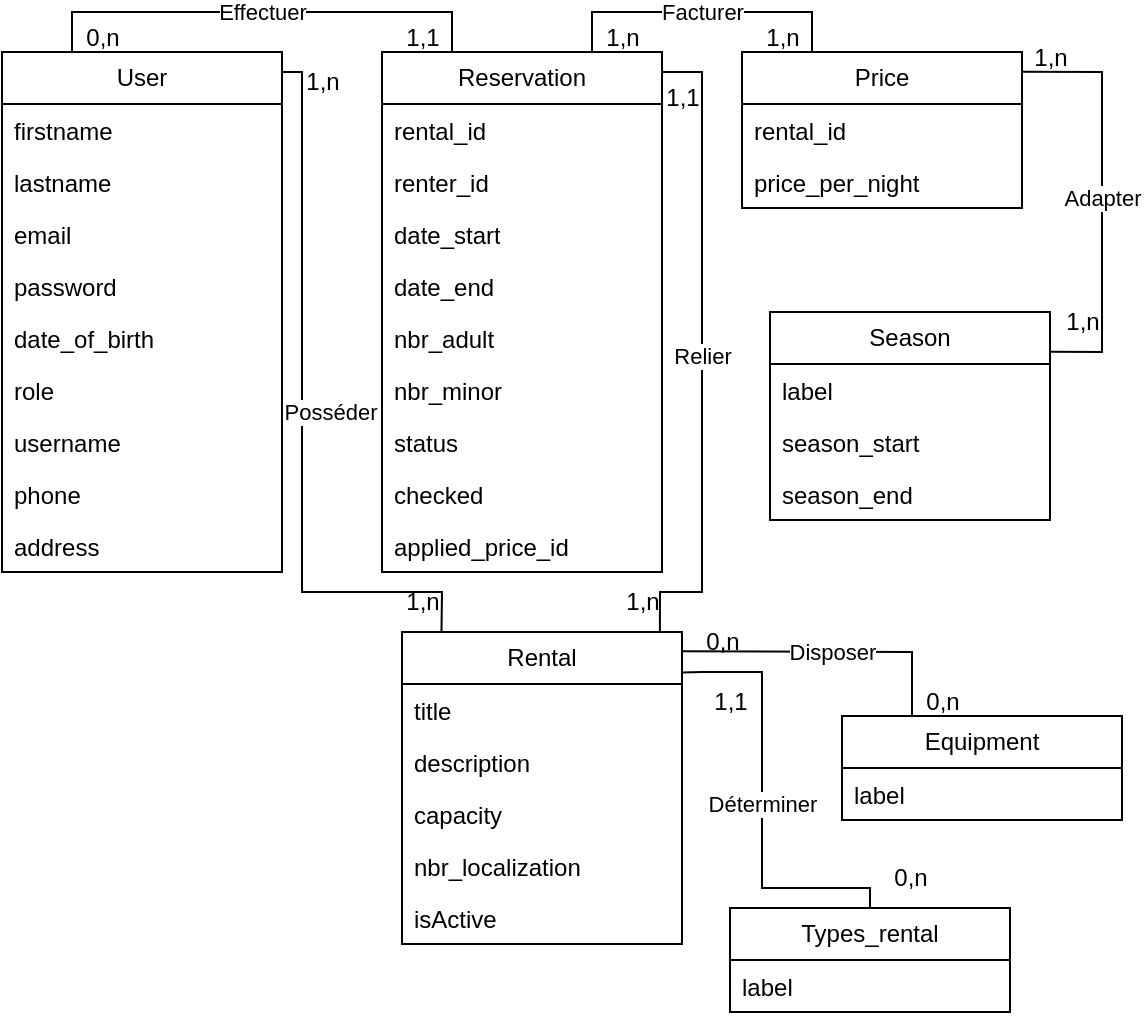 <mxfile version="26.0.11">
  <diagram name="Page-1" id="c394TahqnJZH6Vf2DxkL">
    <mxGraphModel dx="989" dy="525" grid="1" gridSize="10" guides="1" tooltips="1" connect="1" arrows="1" fold="1" page="1" pageScale="1" pageWidth="827" pageHeight="1169" math="0" shadow="0">
      <root>
        <mxCell id="0" />
        <mxCell id="1" parent="0" />
        <mxCell id="KslEX3aBoe71YTRa4qj4-4" value="&lt;span style=&quot;text-align: left;&quot;&gt;Types_rental&lt;/span&gt;" style="swimlane;fontStyle=0;childLayout=stackLayout;horizontal=1;startSize=26;fillColor=none;horizontalStack=0;resizeParent=1;resizeParentMax=0;resizeLast=0;collapsible=1;marginBottom=0;whiteSpace=wrap;html=1;" parent="1" vertex="1">
          <mxGeometry x="414" y="458" width="140" height="52" as="geometry" />
        </mxCell>
        <mxCell id="KslEX3aBoe71YTRa4qj4-7" value="label" style="text;strokeColor=none;fillColor=none;align=left;verticalAlign=top;spacingLeft=4;spacingRight=4;overflow=hidden;rotatable=0;points=[[0,0.5],[1,0.5]];portConstraint=eastwest;whiteSpace=wrap;html=1;" parent="KslEX3aBoe71YTRa4qj4-4" vertex="1">
          <mxGeometry y="26" width="140" height="26" as="geometry" />
        </mxCell>
        <mxCell id="KslEX3aBoe71YTRa4qj4-11" value="&lt;span style=&quot;text-align: left;&quot;&gt;Rental&lt;/span&gt;" style="swimlane;fontStyle=0;childLayout=stackLayout;horizontal=1;startSize=26;fillColor=none;horizontalStack=0;resizeParent=1;resizeParentMax=0;resizeLast=0;collapsible=1;marginBottom=0;whiteSpace=wrap;html=1;" parent="1" vertex="1">
          <mxGeometry x="250" y="320" width="140" height="156" as="geometry" />
        </mxCell>
        <mxCell id="KslEX3aBoe71YTRa4qj4-12" value="title" style="text;strokeColor=none;fillColor=none;align=left;verticalAlign=top;spacingLeft=4;spacingRight=4;overflow=hidden;rotatable=0;points=[[0,0.5],[1,0.5]];portConstraint=eastwest;whiteSpace=wrap;html=1;" parent="KslEX3aBoe71YTRa4qj4-11" vertex="1">
          <mxGeometry y="26" width="140" height="26" as="geometry" />
        </mxCell>
        <mxCell id="KslEX3aBoe71YTRa4qj4-14" value="description" style="text;strokeColor=none;fillColor=none;align=left;verticalAlign=top;spacingLeft=4;spacingRight=4;overflow=hidden;rotatable=0;points=[[0,0.5],[1,0.5]];portConstraint=eastwest;whiteSpace=wrap;html=1;" parent="KslEX3aBoe71YTRa4qj4-11" vertex="1">
          <mxGeometry y="52" width="140" height="26" as="geometry" />
        </mxCell>
        <mxCell id="KslEX3aBoe71YTRa4qj4-15" value="capacity" style="text;strokeColor=none;fillColor=none;align=left;verticalAlign=top;spacingLeft=4;spacingRight=4;overflow=hidden;rotatable=0;points=[[0,0.5],[1,0.5]];portConstraint=eastwest;whiteSpace=wrap;html=1;" parent="KslEX3aBoe71YTRa4qj4-11" vertex="1">
          <mxGeometry y="78" width="140" height="26" as="geometry" />
        </mxCell>
        <mxCell id="KslEX3aBoe71YTRa4qj4-16" value="nbr_localization" style="text;strokeColor=none;fillColor=none;align=left;verticalAlign=top;spacingLeft=4;spacingRight=4;overflow=hidden;rotatable=0;points=[[0,0.5],[1,0.5]];portConstraint=eastwest;whiteSpace=wrap;html=1;" parent="KslEX3aBoe71YTRa4qj4-11" vertex="1">
          <mxGeometry y="104" width="140" height="26" as="geometry" />
        </mxCell>
        <mxCell id="KslEX3aBoe71YTRa4qj4-18" value="isActive" style="text;strokeColor=none;fillColor=none;align=left;verticalAlign=top;spacingLeft=4;spacingRight=4;overflow=hidden;rotatable=0;points=[[0,0.5],[1,0.5]];portConstraint=eastwest;whiteSpace=wrap;html=1;" parent="KslEX3aBoe71YTRa4qj4-11" vertex="1">
          <mxGeometry y="130" width="140" height="26" as="geometry" />
        </mxCell>
        <mxCell id="KslEX3aBoe71YTRa4qj4-20" value="&lt;span style=&quot;text-align: left;&quot;&gt;Price&lt;/span&gt;" style="swimlane;fontStyle=0;childLayout=stackLayout;horizontal=1;startSize=26;fillColor=none;horizontalStack=0;resizeParent=1;resizeParentMax=0;resizeLast=0;collapsible=1;marginBottom=0;whiteSpace=wrap;html=1;" parent="1" vertex="1">
          <mxGeometry x="420" y="30" width="140" height="78" as="geometry" />
        </mxCell>
        <mxCell id="KslEX3aBoe71YTRa4qj4-21" value="rental_id" style="text;strokeColor=none;fillColor=none;align=left;verticalAlign=top;spacingLeft=4;spacingRight=4;overflow=hidden;rotatable=0;points=[[0,0.5],[1,0.5]];portConstraint=eastwest;whiteSpace=wrap;html=1;" parent="KslEX3aBoe71YTRa4qj4-20" vertex="1">
          <mxGeometry y="26" width="140" height="26" as="geometry" />
        </mxCell>
        <mxCell id="KslEX3aBoe71YTRa4qj4-23" value="price_per_night" style="text;strokeColor=none;fillColor=none;align=left;verticalAlign=top;spacingLeft=4;spacingRight=4;overflow=hidden;rotatable=0;points=[[0,0.5],[1,0.5]];portConstraint=eastwest;whiteSpace=wrap;html=1;" parent="KslEX3aBoe71YTRa4qj4-20" vertex="1">
          <mxGeometry y="52" width="140" height="26" as="geometry" />
        </mxCell>
        <mxCell id="KslEX3aBoe71YTRa4qj4-27" value="&lt;span style=&quot;text-align: left;&quot;&gt;User&lt;/span&gt;" style="swimlane;fontStyle=0;childLayout=stackLayout;horizontal=1;startSize=26;fillColor=none;horizontalStack=0;resizeParent=1;resizeParentMax=0;resizeLast=0;collapsible=1;marginBottom=0;whiteSpace=wrap;html=1;" parent="1" vertex="1">
          <mxGeometry x="50" y="30" width="140" height="260" as="geometry" />
        </mxCell>
        <mxCell id="KslEX3aBoe71YTRa4qj4-28" value="firstname" style="text;strokeColor=none;fillColor=none;align=left;verticalAlign=top;spacingLeft=4;spacingRight=4;overflow=hidden;rotatable=0;points=[[0,0.5],[1,0.5]];portConstraint=eastwest;whiteSpace=wrap;html=1;" parent="KslEX3aBoe71YTRa4qj4-27" vertex="1">
          <mxGeometry y="26" width="140" height="26" as="geometry" />
        </mxCell>
        <mxCell id="KslEX3aBoe71YTRa4qj4-29" value="lastname" style="text;strokeColor=none;fillColor=none;align=left;verticalAlign=top;spacingLeft=4;spacingRight=4;overflow=hidden;rotatable=0;points=[[0,0.5],[1,0.5]];portConstraint=eastwest;whiteSpace=wrap;html=1;" parent="KslEX3aBoe71YTRa4qj4-27" vertex="1">
          <mxGeometry y="52" width="140" height="26" as="geometry" />
        </mxCell>
        <mxCell id="KslEX3aBoe71YTRa4qj4-30" value="email" style="text;strokeColor=none;fillColor=none;align=left;verticalAlign=top;spacingLeft=4;spacingRight=4;overflow=hidden;rotatable=0;points=[[0,0.5],[1,0.5]];portConstraint=eastwest;whiteSpace=wrap;html=1;" parent="KslEX3aBoe71YTRa4qj4-27" vertex="1">
          <mxGeometry y="78" width="140" height="26" as="geometry" />
        </mxCell>
        <mxCell id="KslEX3aBoe71YTRa4qj4-31" value="password" style="text;strokeColor=none;fillColor=none;align=left;verticalAlign=top;spacingLeft=4;spacingRight=4;overflow=hidden;rotatable=0;points=[[0,0.5],[1,0.5]];portConstraint=eastwest;whiteSpace=wrap;html=1;" parent="KslEX3aBoe71YTRa4qj4-27" vertex="1">
          <mxGeometry y="104" width="140" height="26" as="geometry" />
        </mxCell>
        <mxCell id="KslEX3aBoe71YTRa4qj4-32" value="date_of_birth" style="text;strokeColor=none;fillColor=none;align=left;verticalAlign=top;spacingLeft=4;spacingRight=4;overflow=hidden;rotatable=0;points=[[0,0.5],[1,0.5]];portConstraint=eastwest;whiteSpace=wrap;html=1;" parent="KslEX3aBoe71YTRa4qj4-27" vertex="1">
          <mxGeometry y="130" width="140" height="26" as="geometry" />
        </mxCell>
        <mxCell id="KslEX3aBoe71YTRa4qj4-33" value="role" style="text;strokeColor=none;fillColor=none;align=left;verticalAlign=top;spacingLeft=4;spacingRight=4;overflow=hidden;rotatable=0;points=[[0,0.5],[1,0.5]];portConstraint=eastwest;whiteSpace=wrap;html=1;" parent="KslEX3aBoe71YTRa4qj4-27" vertex="1">
          <mxGeometry y="156" width="140" height="26" as="geometry" />
        </mxCell>
        <mxCell id="KslEX3aBoe71YTRa4qj4-34" value="username" style="text;strokeColor=none;fillColor=none;align=left;verticalAlign=top;spacingLeft=4;spacingRight=4;overflow=hidden;rotatable=0;points=[[0,0.5],[1,0.5]];portConstraint=eastwest;whiteSpace=wrap;html=1;" parent="KslEX3aBoe71YTRa4qj4-27" vertex="1">
          <mxGeometry y="182" width="140" height="26" as="geometry" />
        </mxCell>
        <mxCell id="KslEX3aBoe71YTRa4qj4-35" value="phone" style="text;strokeColor=none;fillColor=none;align=left;verticalAlign=top;spacingLeft=4;spacingRight=4;overflow=hidden;rotatable=0;points=[[0,0.5],[1,0.5]];portConstraint=eastwest;whiteSpace=wrap;html=1;" parent="KslEX3aBoe71YTRa4qj4-27" vertex="1">
          <mxGeometry y="208" width="140" height="26" as="geometry" />
        </mxCell>
        <mxCell id="KslEX3aBoe71YTRa4qj4-36" value="address" style="text;strokeColor=none;fillColor=none;align=left;verticalAlign=top;spacingLeft=4;spacingRight=4;overflow=hidden;rotatable=0;points=[[0,0.5],[1,0.5]];portConstraint=eastwest;whiteSpace=wrap;html=1;" parent="KslEX3aBoe71YTRa4qj4-27" vertex="1">
          <mxGeometry y="234" width="140" height="26" as="geometry" />
        </mxCell>
        <mxCell id="KslEX3aBoe71YTRa4qj4-37" value="&lt;span style=&quot;text-align: left;&quot;&gt;Reservation&lt;/span&gt;" style="swimlane;fontStyle=0;childLayout=stackLayout;horizontal=1;startSize=26;fillColor=none;horizontalStack=0;resizeParent=1;resizeParentMax=0;resizeLast=0;collapsible=1;marginBottom=0;whiteSpace=wrap;html=1;" parent="1" vertex="1">
          <mxGeometry x="240" y="30" width="140" height="260" as="geometry" />
        </mxCell>
        <mxCell id="KslEX3aBoe71YTRa4qj4-38" value="rental_id" style="text;strokeColor=none;fillColor=none;align=left;verticalAlign=top;spacingLeft=4;spacingRight=4;overflow=hidden;rotatable=0;points=[[0,0.5],[1,0.5]];portConstraint=eastwest;whiteSpace=wrap;html=1;" parent="KslEX3aBoe71YTRa4qj4-37" vertex="1">
          <mxGeometry y="26" width="140" height="26" as="geometry" />
        </mxCell>
        <mxCell id="KslEX3aBoe71YTRa4qj4-39" value="renter_id" style="text;strokeColor=none;fillColor=none;align=left;verticalAlign=top;spacingLeft=4;spacingRight=4;overflow=hidden;rotatable=0;points=[[0,0.5],[1,0.5]];portConstraint=eastwest;whiteSpace=wrap;html=1;" parent="KslEX3aBoe71YTRa4qj4-37" vertex="1">
          <mxGeometry y="52" width="140" height="26" as="geometry" />
        </mxCell>
        <mxCell id="KslEX3aBoe71YTRa4qj4-40" value="date_start" style="text;strokeColor=none;fillColor=none;align=left;verticalAlign=top;spacingLeft=4;spacingRight=4;overflow=hidden;rotatable=0;points=[[0,0.5],[1,0.5]];portConstraint=eastwest;whiteSpace=wrap;html=1;" parent="KslEX3aBoe71YTRa4qj4-37" vertex="1">
          <mxGeometry y="78" width="140" height="26" as="geometry" />
        </mxCell>
        <mxCell id="KslEX3aBoe71YTRa4qj4-41" value="date_end" style="text;strokeColor=none;fillColor=none;align=left;verticalAlign=top;spacingLeft=4;spacingRight=4;overflow=hidden;rotatable=0;points=[[0,0.5],[1,0.5]];portConstraint=eastwest;whiteSpace=wrap;html=1;" parent="KslEX3aBoe71YTRa4qj4-37" vertex="1">
          <mxGeometry y="104" width="140" height="26" as="geometry" />
        </mxCell>
        <mxCell id="KslEX3aBoe71YTRa4qj4-42" value="nbr_adult" style="text;strokeColor=none;fillColor=none;align=left;verticalAlign=top;spacingLeft=4;spacingRight=4;overflow=hidden;rotatable=0;points=[[0,0.5],[1,0.5]];portConstraint=eastwest;whiteSpace=wrap;html=1;" parent="KslEX3aBoe71YTRa4qj4-37" vertex="1">
          <mxGeometry y="130" width="140" height="26" as="geometry" />
        </mxCell>
        <mxCell id="KslEX3aBoe71YTRa4qj4-43" value="nbr_minor" style="text;strokeColor=none;fillColor=none;align=left;verticalAlign=top;spacingLeft=4;spacingRight=4;overflow=hidden;rotatable=0;points=[[0,0.5],[1,0.5]];portConstraint=eastwest;whiteSpace=wrap;html=1;" parent="KslEX3aBoe71YTRa4qj4-37" vertex="1">
          <mxGeometry y="156" width="140" height="26" as="geometry" />
        </mxCell>
        <mxCell id="KslEX3aBoe71YTRa4qj4-44" value="status" style="text;strokeColor=none;fillColor=none;align=left;verticalAlign=top;spacingLeft=4;spacingRight=4;overflow=hidden;rotatable=0;points=[[0,0.5],[1,0.5]];portConstraint=eastwest;whiteSpace=wrap;html=1;" parent="KslEX3aBoe71YTRa4qj4-37" vertex="1">
          <mxGeometry y="182" width="140" height="26" as="geometry" />
        </mxCell>
        <mxCell id="KslEX3aBoe71YTRa4qj4-45" value="checked" style="text;strokeColor=none;fillColor=none;align=left;verticalAlign=top;spacingLeft=4;spacingRight=4;overflow=hidden;rotatable=0;points=[[0,0.5],[1,0.5]];portConstraint=eastwest;whiteSpace=wrap;html=1;" parent="KslEX3aBoe71YTRa4qj4-37" vertex="1">
          <mxGeometry y="208" width="140" height="26" as="geometry" />
        </mxCell>
        <mxCell id="kpTzGPzJomDM3rRYmNFj-2" value="applied_price_id" style="text;strokeColor=none;fillColor=none;align=left;verticalAlign=top;spacingLeft=4;spacingRight=4;overflow=hidden;rotatable=0;points=[[0,0.5],[1,0.5]];portConstraint=eastwest;whiteSpace=wrap;html=1;" vertex="1" parent="KslEX3aBoe71YTRa4qj4-37">
          <mxGeometry y="234" width="140" height="26" as="geometry" />
        </mxCell>
        <mxCell id="KslEX3aBoe71YTRa4qj4-47" value="&lt;span style=&quot;text-align: left;&quot;&gt;Season&lt;/span&gt;" style="swimlane;fontStyle=0;childLayout=stackLayout;horizontal=1;startSize=26;fillColor=none;horizontalStack=0;resizeParent=1;resizeParentMax=0;resizeLast=0;collapsible=1;marginBottom=0;whiteSpace=wrap;html=1;" parent="1" vertex="1">
          <mxGeometry x="434" y="160" width="140" height="104" as="geometry" />
        </mxCell>
        <mxCell id="KslEX3aBoe71YTRa4qj4-48" value="label" style="text;strokeColor=none;fillColor=none;align=left;verticalAlign=top;spacingLeft=4;spacingRight=4;overflow=hidden;rotatable=0;points=[[0,0.5],[1,0.5]];portConstraint=eastwest;whiteSpace=wrap;html=1;" parent="KslEX3aBoe71YTRa4qj4-47" vertex="1">
          <mxGeometry y="26" width="140" height="26" as="geometry" />
        </mxCell>
        <mxCell id="KslEX3aBoe71YTRa4qj4-49" value="season_start" style="text;strokeColor=none;fillColor=none;align=left;verticalAlign=top;spacingLeft=4;spacingRight=4;overflow=hidden;rotatable=0;points=[[0,0.5],[1,0.5]];portConstraint=eastwest;whiteSpace=wrap;html=1;" parent="KslEX3aBoe71YTRa4qj4-47" vertex="1">
          <mxGeometry y="52" width="140" height="26" as="geometry" />
        </mxCell>
        <mxCell id="KslEX3aBoe71YTRa4qj4-50" value="season_end" style="text;strokeColor=none;fillColor=none;align=left;verticalAlign=top;spacingLeft=4;spacingRight=4;overflow=hidden;rotatable=0;points=[[0,0.5],[1,0.5]];portConstraint=eastwest;whiteSpace=wrap;html=1;" parent="KslEX3aBoe71YTRa4qj4-47" vertex="1">
          <mxGeometry y="78" width="140" height="26" as="geometry" />
        </mxCell>
        <mxCell id="KslEX3aBoe71YTRa4qj4-56" value="&lt;span style=&quot;text-align: left;&quot;&gt;Equipment&lt;/span&gt;" style="swimlane;fontStyle=0;childLayout=stackLayout;horizontal=1;startSize=26;fillColor=none;horizontalStack=0;resizeParent=1;resizeParentMax=0;resizeLast=0;collapsible=1;marginBottom=0;whiteSpace=wrap;html=1;" parent="1" vertex="1">
          <mxGeometry x="470" y="362" width="140" height="52" as="geometry" />
        </mxCell>
        <mxCell id="KslEX3aBoe71YTRa4qj4-57" value="label" style="text;strokeColor=none;fillColor=none;align=left;verticalAlign=top;spacingLeft=4;spacingRight=4;overflow=hidden;rotatable=0;points=[[0,0.5],[1,0.5]];portConstraint=eastwest;whiteSpace=wrap;html=1;" parent="KslEX3aBoe71YTRa4qj4-56" vertex="1">
          <mxGeometry y="26" width="140" height="26" as="geometry" />
        </mxCell>
        <mxCell id="mjj2ta2AXYqXHHgOmP91-1" value="" style="endArrow=none;html=1;rounded=0;endFill=0;entryX=0.25;entryY=0;entryDx=0;entryDy=0;exitX=0.25;exitY=0;exitDx=0;exitDy=0;" parent="1" source="KslEX3aBoe71YTRa4qj4-27" target="KslEX3aBoe71YTRa4qj4-37" edge="1">
          <mxGeometry relative="1" as="geometry">
            <mxPoint x="30" y="170" as="sourcePoint" />
            <mxPoint x="190" y="170" as="targetPoint" />
            <Array as="points">
              <mxPoint x="85" y="10" />
              <mxPoint x="275" y="10" />
            </Array>
          </mxGeometry>
        </mxCell>
        <mxCell id="mjj2ta2AXYqXHHgOmP91-2" value="Effectuer" style="edgeLabel;resizable=0;html=1;;align=center;verticalAlign=middle;" parent="mjj2ta2AXYqXHHgOmP91-1" connectable="0" vertex="1">
          <mxGeometry relative="1" as="geometry">
            <mxPoint as="offset" />
          </mxGeometry>
        </mxCell>
        <mxCell id="mjj2ta2AXYqXHHgOmP91-5" value="" style="endArrow=none;html=1;rounded=0;endFill=0;entryX=1.001;entryY=0.13;entryDx=0;entryDy=0;exitX=0.5;exitY=0;exitDx=0;exitDy=0;entryPerimeter=0;" parent="1" source="KslEX3aBoe71YTRa4qj4-4" target="KslEX3aBoe71YTRa4qj4-11" edge="1">
          <mxGeometry relative="1" as="geometry">
            <mxPoint x="79.5" y="258" as="sourcePoint" />
            <mxPoint x="390" y="463" as="targetPoint" />
            <Array as="points">
              <mxPoint x="484" y="448" />
              <mxPoint x="430" y="448" />
              <mxPoint x="430" y="340" />
              <mxPoint x="400" y="340" />
            </Array>
          </mxGeometry>
        </mxCell>
        <mxCell id="mjj2ta2AXYqXHHgOmP91-6" value="Déterminer" style="edgeLabel;resizable=0;html=1;;align=center;verticalAlign=middle;" parent="mjj2ta2AXYqXHHgOmP91-5" connectable="0" vertex="1">
          <mxGeometry relative="1" as="geometry" />
        </mxCell>
        <mxCell id="mjj2ta2AXYqXHHgOmP91-7" value="" style="endArrow=none;html=1;rounded=0;endFill=0;entryX=1.001;entryY=0.191;entryDx=0;entryDy=0;exitX=1.001;exitY=0.126;exitDx=0;exitDy=0;exitPerimeter=0;entryPerimeter=0;" parent="1" source="KslEX3aBoe71YTRa4qj4-20" target="KslEX3aBoe71YTRa4qj4-47" edge="1">
          <mxGeometry relative="1" as="geometry">
            <mxPoint x="590" y="144" as="sourcePoint" />
            <mxPoint x="665" y="144" as="targetPoint" />
            <Array as="points">
              <mxPoint x="600" y="40" />
              <mxPoint x="600" y="180" />
            </Array>
          </mxGeometry>
        </mxCell>
        <mxCell id="mjj2ta2AXYqXHHgOmP91-8" value="Adapter" style="edgeLabel;resizable=0;html=1;;align=center;verticalAlign=middle;" parent="mjj2ta2AXYqXHHgOmP91-7" connectable="0" vertex="1">
          <mxGeometry relative="1" as="geometry" />
        </mxCell>
        <mxCell id="mjj2ta2AXYqXHHgOmP91-9" value="" style="endArrow=none;html=1;rounded=0;endFill=0;entryX=0.25;entryY=0;entryDx=0;entryDy=0;exitX=0.75;exitY=0;exitDx=0;exitDy=0;" parent="1" source="KslEX3aBoe71YTRa4qj4-37" target="KslEX3aBoe71YTRa4qj4-20" edge="1">
          <mxGeometry relative="1" as="geometry">
            <mxPoint x="374" y="14" as="sourcePoint" />
            <mxPoint x="388" y="150" as="targetPoint" />
            <Array as="points">
              <mxPoint x="345" y="10" />
              <mxPoint x="455" y="10" />
            </Array>
          </mxGeometry>
        </mxCell>
        <mxCell id="mjj2ta2AXYqXHHgOmP91-10" value="Facturer" style="edgeLabel;resizable=0;html=1;;align=center;verticalAlign=middle;" parent="mjj2ta2AXYqXHHgOmP91-9" connectable="0" vertex="1">
          <mxGeometry relative="1" as="geometry" />
        </mxCell>
        <mxCell id="mjj2ta2AXYqXHHgOmP91-12" value="" style="endArrow=none;html=1;rounded=0;endFill=0;entryX=0.141;entryY=-0.001;entryDx=0;entryDy=0;entryPerimeter=0;" parent="1" target="KslEX3aBoe71YTRa4qj4-11" edge="1">
          <mxGeometry relative="1" as="geometry">
            <mxPoint x="190" y="40" as="sourcePoint" />
            <mxPoint x="204" y="386" as="targetPoint" />
            <Array as="points">
              <mxPoint x="200" y="40" />
              <mxPoint x="200" y="300" />
              <mxPoint x="270" y="300" />
            </Array>
          </mxGeometry>
        </mxCell>
        <mxCell id="mjj2ta2AXYqXHHgOmP91-13" value="Posséder" style="edgeLabel;resizable=0;html=1;;align=center;verticalAlign=middle;" parent="mjj2ta2AXYqXHHgOmP91-12" connectable="0" vertex="1">
          <mxGeometry relative="1" as="geometry">
            <mxPoint x="14" as="offset" />
          </mxGeometry>
        </mxCell>
        <mxCell id="mjj2ta2AXYqXHHgOmP91-14" value="" style="endArrow=none;html=1;rounded=0;endFill=0;entryX=0.921;entryY=-0.003;entryDx=0;entryDy=0;entryPerimeter=0;exitX=1;exitY=0.043;exitDx=0;exitDy=0;exitPerimeter=0;" parent="1" source="KslEX3aBoe71YTRa4qj4-37" edge="1" target="KslEX3aBoe71YTRa4qj4-11">
          <mxGeometry relative="1" as="geometry">
            <mxPoint x="380" y="40" as="sourcePoint" />
            <mxPoint x="380" y="302" as="targetPoint" />
            <Array as="points">
              <mxPoint x="380" y="40" />
              <mxPoint x="400" y="40" />
              <mxPoint x="400" y="170" />
              <mxPoint x="400" y="300" />
              <mxPoint x="379" y="300" />
            </Array>
          </mxGeometry>
        </mxCell>
        <mxCell id="mjj2ta2AXYqXHHgOmP91-15" value="Relier" style="edgeLabel;resizable=0;html=1;;align=center;verticalAlign=middle;" parent="mjj2ta2AXYqXHHgOmP91-14" connectable="0" vertex="1">
          <mxGeometry relative="1" as="geometry">
            <mxPoint y="2" as="offset" />
          </mxGeometry>
        </mxCell>
        <mxCell id="mjj2ta2AXYqXHHgOmP91-16" value="" style="endArrow=none;html=1;rounded=0;endFill=0;entryX=0.25;entryY=0;entryDx=0;entryDy=0;exitX=0.997;exitY=0.062;exitDx=0;exitDy=0;exitPerimeter=0;" parent="1" source="KslEX3aBoe71YTRa4qj4-11" target="KslEX3aBoe71YTRa4qj4-56" edge="1">
          <mxGeometry relative="1" as="geometry">
            <mxPoint x="390" y="328" as="sourcePoint" />
            <mxPoint x="470" y="380" as="targetPoint" />
            <Array as="points">
              <mxPoint x="505" y="330" />
            </Array>
          </mxGeometry>
        </mxCell>
        <mxCell id="mjj2ta2AXYqXHHgOmP91-17" value="Disposer" style="edgeLabel;resizable=0;html=1;;align=center;verticalAlign=middle;" parent="mjj2ta2AXYqXHHgOmP91-16" connectable="0" vertex="1">
          <mxGeometry relative="1" as="geometry">
            <mxPoint x="2" as="offset" />
          </mxGeometry>
        </mxCell>
        <mxCell id="kpTzGPzJomDM3rRYmNFj-5" value="0,n" style="text;html=1;align=center;verticalAlign=middle;resizable=0;points=[];autosize=1;strokeColor=none;fillColor=none;" vertex="1" parent="1">
          <mxGeometry x="80" y="8" width="40" height="30" as="geometry" />
        </mxCell>
        <mxCell id="kpTzGPzJomDM3rRYmNFj-6" value="1,1" style="text;html=1;align=center;verticalAlign=middle;resizable=0;points=[];autosize=1;strokeColor=none;fillColor=none;" vertex="1" parent="1">
          <mxGeometry x="240" y="8" width="40" height="30" as="geometry" />
        </mxCell>
        <mxCell id="kpTzGPzJomDM3rRYmNFj-7" value="1,n" style="text;html=1;align=center;verticalAlign=middle;resizable=0;points=[];autosize=1;strokeColor=none;fillColor=none;" vertex="1" parent="1">
          <mxGeometry x="340" y="8" width="40" height="30" as="geometry" />
        </mxCell>
        <mxCell id="kpTzGPzJomDM3rRYmNFj-8" value="1,n" style="text;html=1;align=center;verticalAlign=middle;resizable=0;points=[];autosize=1;strokeColor=none;fillColor=none;" vertex="1" parent="1">
          <mxGeometry x="420" y="8" width="40" height="30" as="geometry" />
        </mxCell>
        <mxCell id="kpTzGPzJomDM3rRYmNFj-9" value="1,n" style="text;html=1;align=center;verticalAlign=middle;resizable=0;points=[];autosize=1;strokeColor=none;fillColor=none;" vertex="1" parent="1">
          <mxGeometry x="554" y="18" width="40" height="30" as="geometry" />
        </mxCell>
        <mxCell id="kpTzGPzJomDM3rRYmNFj-10" value="1,n" style="text;html=1;align=center;verticalAlign=middle;resizable=0;points=[];autosize=1;strokeColor=none;fillColor=none;" vertex="1" parent="1">
          <mxGeometry x="570" y="150" width="40" height="30" as="geometry" />
        </mxCell>
        <mxCell id="kpTzGPzJomDM3rRYmNFj-12" value="1,1" style="text;html=1;align=center;verticalAlign=middle;resizable=0;points=[];autosize=1;strokeColor=none;fillColor=none;" vertex="1" parent="1">
          <mxGeometry x="370" y="38" width="40" height="30" as="geometry" />
        </mxCell>
        <mxCell id="kpTzGPzJomDM3rRYmNFj-13" value="1,n" style="text;html=1;align=center;verticalAlign=middle;resizable=0;points=[];autosize=1;strokeColor=none;fillColor=none;" vertex="1" parent="1">
          <mxGeometry x="350" y="290" width="40" height="30" as="geometry" />
        </mxCell>
        <mxCell id="kpTzGPzJomDM3rRYmNFj-14" value="1,n" style="text;html=1;align=center;verticalAlign=middle;resizable=0;points=[];autosize=1;strokeColor=none;fillColor=none;" vertex="1" parent="1">
          <mxGeometry x="190" y="30" width="40" height="30" as="geometry" />
        </mxCell>
        <mxCell id="kpTzGPzJomDM3rRYmNFj-15" value="1,n" style="text;html=1;align=center;verticalAlign=middle;resizable=0;points=[];autosize=1;strokeColor=none;fillColor=none;" vertex="1" parent="1">
          <mxGeometry x="240" y="290" width="40" height="30" as="geometry" />
        </mxCell>
        <mxCell id="kpTzGPzJomDM3rRYmNFj-16" value="0,n" style="text;html=1;align=center;verticalAlign=middle;resizable=0;points=[];autosize=1;strokeColor=none;fillColor=none;" vertex="1" parent="1">
          <mxGeometry x="390" y="310" width="40" height="30" as="geometry" />
        </mxCell>
        <mxCell id="kpTzGPzJomDM3rRYmNFj-17" value="0,n" style="text;html=1;align=center;verticalAlign=middle;resizable=0;points=[];autosize=1;strokeColor=none;fillColor=none;" vertex="1" parent="1">
          <mxGeometry x="500" y="340" width="40" height="30" as="geometry" />
        </mxCell>
        <mxCell id="kpTzGPzJomDM3rRYmNFj-18" value="1,1" style="text;html=1;align=center;verticalAlign=middle;resizable=0;points=[];autosize=1;strokeColor=none;fillColor=none;" vertex="1" parent="1">
          <mxGeometry x="394" y="340" width="40" height="30" as="geometry" />
        </mxCell>
        <mxCell id="kpTzGPzJomDM3rRYmNFj-19" value="0,n" style="text;html=1;align=center;verticalAlign=middle;resizable=0;points=[];autosize=1;strokeColor=none;fillColor=none;" vertex="1" parent="1">
          <mxGeometry x="484" y="428" width="40" height="30" as="geometry" />
        </mxCell>
      </root>
    </mxGraphModel>
  </diagram>
</mxfile>

